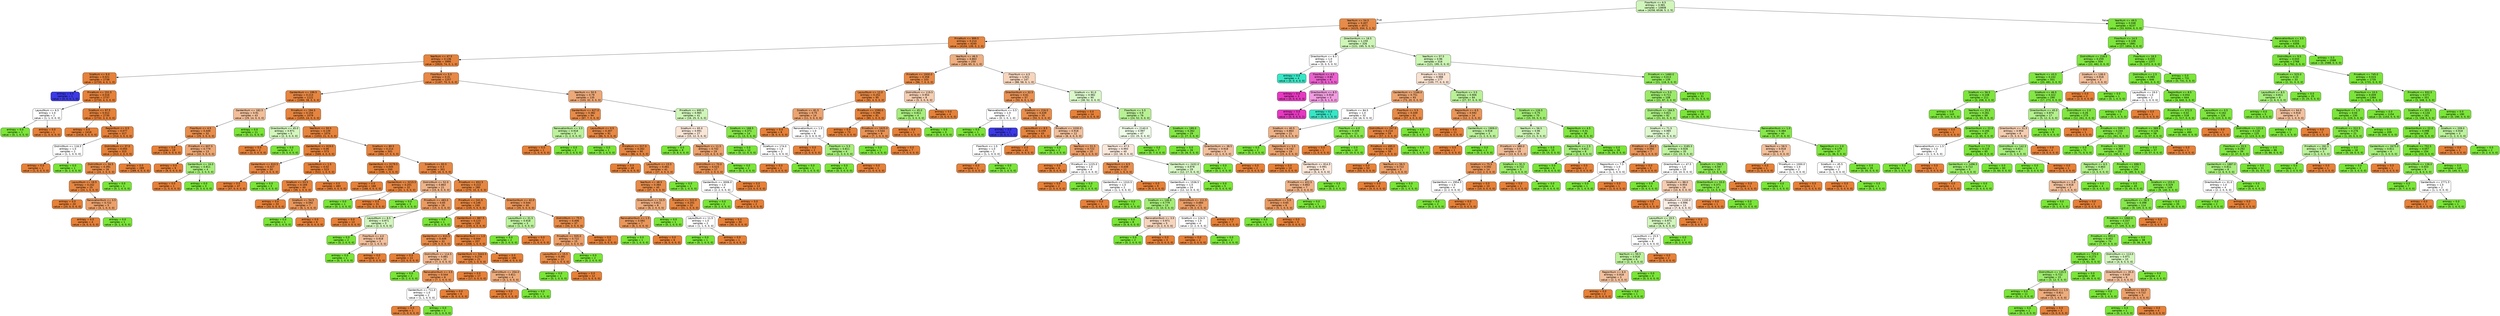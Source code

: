 digraph Tree {
node [shape=box, style="filled, rounded", color="black", fontname=helvetica] ;
edge [fontname=helvetica] ;
0 [label="FloorNum <= 6.5\nentropy = 0.981\nsamples = 10808\nvalue = [4258, 6538, 5, 2, 5]", fillcolor="#d1f6ba"] ;
1 [label="YearNum <= 54.5\nentropy = 0.407\nsamples = 4571\nvalue = [4225, 334, 5, 2, 5]", fillcolor="#e78b49"] ;
0 -> 1 [labeldistance=2.5, labelangle=45, headlabel="True"] ;
2 [label="PriceNum <= 999.5\nentropy = 0.214\nsamples = 4245\nvalue = [4104, 139, 0, 2, 0]", fillcolor="#e68540"] ;
1 -> 2 ;
3 [label="YearNum <= 47.5\nentropy = 0.136\nsamples = 3995\nvalue = [3920, 74, 0, 1, 0]", fillcolor="#e5833d"] ;
2 -> 3 ;
4 [label="SizeNum <= 9.0\nentropy = 0.021\nsamples = 2738\nvalue = [2733, 4, 0, 1, 0]", fillcolor="#e58139"] ;
3 -> 4 ;
5 [label="entropy = 0.0\nsamples = 1\nvalue = [0, 0, 0, 1, 0]", fillcolor="#3c39e5"] ;
4 -> 5 ;
6 [label="PriceNum <= 151.5\nentropy = 0.016\nsamples = 2737\nvalue = [2733, 4, 0, 0, 0]", fillcolor="#e58139"] ;
4 -> 6 ;
7 [label="LayoutNum <= 6.5\nentropy = 1.0\nsamples = 2\nvalue = [1, 1, 0, 0, 0]", fillcolor="#ffffff"] ;
6 -> 7 ;
8 [label="entropy = 0.0\nsamples = 1\nvalue = [0, 1, 0, 0, 0]", fillcolor="#7be539"] ;
7 -> 8 ;
9 [label="entropy = 0.0\nsamples = 1\nvalue = [1, 0, 0, 0, 0]", fillcolor="#e58139"] ;
7 -> 9 ;
10 [label="SizeNum <= 97.5\nentropy = 0.012\nsamples = 2735\nvalue = [2732, 3, 0, 0, 0]", fillcolor="#e58139"] ;
6 -> 10 ;
11 [label="entropy = 0.0\nsamples = 2418\nvalue = [2418, 0, 0, 0, 0]", fillcolor="#e58139"] ;
10 -> 11 ;
12 [label="RegionNum <= 0.5\nentropy = 0.077\nsamples = 317\nvalue = [314, 3, 0, 0, 0]", fillcolor="#e5823b"] ;
10 -> 12 ;
13 [label="DistrictNum <= 116.5\nentropy = 1.0\nsamples = 2\nvalue = [1, 1, 0, 0, 0]", fillcolor="#ffffff"] ;
12 -> 13 ;
14 [label="entropy = 0.0\nsamples = 1\nvalue = [1, 0, 0, 0, 0]", fillcolor="#e58139"] ;
13 -> 14 ;
15 [label="entropy = 0.0\nsamples = 1\nvalue = [0, 1, 0, 0, 0]", fillcolor="#7be539"] ;
13 -> 15 ;
16 [label="DistrictNum <= 37.0\nentropy = 0.055\nsamples = 315\nvalue = [313, 2, 0, 0, 0]", fillcolor="#e5823a"] ;
12 -> 16 ;
17 [label="DistrictNum <= 34.5\nentropy = 0.391\nsamples = 26\nvalue = [24, 2, 0, 0, 0]", fillcolor="#e78c49"] ;
16 -> 17 ;
18 [label="LayoutNum <= 19.5\nentropy = 0.242\nsamples = 25\nvalue = [24, 1, 0, 0, 0]", fillcolor="#e68641"] ;
17 -> 18 ;
19 [label="entropy = 0.0\nsamples = 20\nvalue = [20, 0, 0, 0, 0]", fillcolor="#e58139"] ;
18 -> 19 ;
20 [label="RenovationNum <= 3.5\nentropy = 0.722\nsamples = 5\nvalue = [4, 1, 0, 0, 0]", fillcolor="#eca06a"] ;
18 -> 20 ;
21 [label="entropy = 0.0\nsamples = 4\nvalue = [4, 0, 0, 0, 0]", fillcolor="#e58139"] ;
20 -> 21 ;
22 [label="entropy = 0.0\nsamples = 1\nvalue = [0, 1, 0, 0, 0]", fillcolor="#7be539"] ;
20 -> 22 ;
23 [label="entropy = 0.0\nsamples = 1\nvalue = [0, 1, 0, 0, 0]", fillcolor="#7be539"] ;
17 -> 23 ;
24 [label="entropy = 0.0\nsamples = 289\nvalue = [289, 0, 0, 0, 0]", fillcolor="#e58139"] ;
16 -> 24 ;
25 [label="FloorNum <= 5.5\nentropy = 0.31\nsamples = 1257\nvalue = [1187, 70, 0, 0, 0]", fillcolor="#e78845"] ;
3 -> 25 ;
26 [label="GardenNum <= 199.5\nentropy = 0.213\nsamples = 1122\nvalue = [1084, 38, 0, 0, 0]", fillcolor="#e68540"] ;
25 -> 26 ;
27 [label="GardenNum <= 182.5\nentropy = 0.91\nsamples = 43\nvalue = [29, 14, 0, 0, 0]", fillcolor="#f2be99"] ;
26 -> 27 ;
28 [label="FloorNum <= 4.5\nentropy = 0.449\nsamples = 32\nvalue = [29, 3, 0, 0, 0]", fillcolor="#e88e4d"] ;
27 -> 28 ;
29 [label="entropy = 0.0\nsamples = 19\nvalue = [19, 0, 0, 0, 0]", fillcolor="#e58139"] ;
28 -> 29 ;
30 [label="PriceNum <= 607.5\nentropy = 0.779\nsamples = 13\nvalue = [10, 3, 0, 0, 0]", fillcolor="#eda774"] ;
28 -> 30 ;
31 [label="entropy = 0.0\nsamples = 9\nvalue = [9, 0, 0, 0, 0]", fillcolor="#e58139"] ;
30 -> 31 ;
32 [label="GardenNum <= 16.0\nentropy = 0.811\nsamples = 4\nvalue = [1, 3, 0, 0, 0]", fillcolor="#a7ee7b"] ;
30 -> 32 ;
33 [label="entropy = 0.0\nsamples = 1\nvalue = [1, 0, 0, 0, 0]", fillcolor="#e58139"] ;
32 -> 33 ;
34 [label="entropy = 0.0\nsamples = 3\nvalue = [0, 3, 0, 0, 0]", fillcolor="#7be539"] ;
32 -> 34 ;
35 [label="entropy = 0.0\nsamples = 11\nvalue = [0, 11, 0, 0, 0]", fillcolor="#7be539"] ;
27 -> 35 ;
36 [label="PriceNum <= 194.5\nentropy = 0.154\nsamples = 1079\nvalue = [1055, 24, 0, 0, 0]", fillcolor="#e6843e"] ;
26 -> 36 ;
37 [label="DirectionNum <= 45.0\nentropy = 0.971\nsamples = 5\nvalue = [2, 3, 0, 0, 0]", fillcolor="#d3f6bd"] ;
36 -> 37 ;
38 [label="entropy = 0.0\nsamples = 2\nvalue = [2, 0, 0, 0, 0]", fillcolor="#e58139"] ;
37 -> 38 ;
39 [label="entropy = 0.0\nsamples = 3\nvalue = [0, 3, 0, 0, 0]", fillcolor="#7be539"] ;
37 -> 39 ;
40 [label="YearNum <= 50.5\nentropy = 0.139\nsamples = 1074\nvalue = [1053, 21, 0, 0, 0]", fillcolor="#e6843d"] ;
36 -> 40 ;
41 [label="GardenNum <= 619.0\nentropy = 0.06\nsamples = 573\nvalue = [569, 4, 0, 0, 0]", fillcolor="#e5823a"] ;
40 -> 41 ;
42 [label="GardenNum <= 610.5\nentropy = 0.327\nsamples = 50\nvalue = [47, 3, 0, 0, 0]", fillcolor="#e78946"] ;
41 -> 42 ;
43 [label="entropy = 0.0\nsamples = 47\nvalue = [47, 0, 0, 0, 0]", fillcolor="#e58139"] ;
42 -> 43 ;
44 [label="entropy = 0.0\nsamples = 3\nvalue = [0, 3, 0, 0, 0]", fillcolor="#7be539"] ;
42 -> 44 ;
45 [label="LayoutNum <= 1.5\nentropy = 0.02\nsamples = 523\nvalue = [522, 1, 0, 0, 0]", fillcolor="#e58139"] ;
41 -> 45 ;
46 [label="SizeNum <= 53.5\nentropy = 0.169\nsamples = 40\nvalue = [39, 1, 0, 0, 0]", fillcolor="#e6843e"] ;
45 -> 46 ;
47 [label="entropy = 0.0\nsamples = 33\nvalue = [33, 0, 0, 0, 0]", fillcolor="#e58139"] ;
46 -> 47 ;
48 [label="SizeNum <= 54.5\nentropy = 0.592\nsamples = 7\nvalue = [6, 1, 0, 0, 0]", fillcolor="#e9965a"] ;
46 -> 48 ;
49 [label="entropy = 0.0\nsamples = 1\nvalue = [0, 1, 0, 0, 0]", fillcolor="#7be539"] ;
48 -> 49 ;
50 [label="entropy = 0.0\nsamples = 6\nvalue = [6, 0, 0, 0, 0]", fillcolor="#e58139"] ;
48 -> 50 ;
51 [label="entropy = 0.0\nsamples = 483\nvalue = [483, 0, 0, 0, 0]", fillcolor="#e58139"] ;
45 -> 51 ;
52 [label="SizeNum <= 80.5\nentropy = 0.214\nsamples = 501\nvalue = [484, 17, 0, 0, 0]", fillcolor="#e68540"] ;
40 -> 52 ;
53 [label="GardenNum <= 3179.5\nentropy = 0.045\nsamples = 200\nvalue = [199, 1, 0, 0, 0]", fillcolor="#e5823a"] ;
52 -> 53 ;
54 [label="entropy = 0.0\nsamples = 168\nvalue = [168, 0, 0, 0, 0]", fillcolor="#e58139"] ;
53 -> 54 ;
55 [label="GardenNum <= 3215.5\nentropy = 0.201\nsamples = 32\nvalue = [31, 1, 0, 0, 0]", fillcolor="#e6853f"] ;
53 -> 55 ;
56 [label="entropy = 0.0\nsamples = 1\nvalue = [0, 1, 0, 0, 0]", fillcolor="#7be539"] ;
55 -> 56 ;
57 [label="entropy = 0.0\nsamples = 31\nvalue = [31, 0, 0, 0, 0]", fillcolor="#e58139"] ;
55 -> 57 ;
58 [label="SizeNum <= 83.5\nentropy = 0.3\nsamples = 301\nvalue = [285, 16, 0, 0, 0]", fillcolor="#e68844"] ;
52 -> 58 ;
59 [label="DistrictNum <= 52.0\nentropy = 0.863\nsamples = 21\nvalue = [15, 6, 0, 0, 0]", fillcolor="#efb388"] ;
58 -> 59 ;
60 [label="entropy = 0.0\nsamples = 3\nvalue = [0, 3, 0, 0, 0]", fillcolor="#7be539"] ;
59 -> 60 ;
61 [label="PriceNum <= 483.0\nentropy = 0.65\nsamples = 18\nvalue = [15, 3, 0, 0, 0]", fillcolor="#ea9a61"] ;
59 -> 61 ;
62 [label="entropy = 0.0\nsamples = 13\nvalue = [13, 0, 0, 0, 0]", fillcolor="#e58139"] ;
61 -> 62 ;
63 [label="LayoutNum <= 8.5\nentropy = 0.971\nsamples = 5\nvalue = [2, 3, 0, 0, 0]", fillcolor="#d3f6bd"] ;
61 -> 63 ;
64 [label="entropy = 0.0\nsamples = 2\nvalue = [0, 2, 0, 0, 0]", fillcolor="#7be539"] ;
63 -> 64 ;
65 [label="FloorNum <= 4.0\nentropy = 0.918\nsamples = 3\nvalue = [2, 1, 0, 0, 0]", fillcolor="#f2c09c"] ;
63 -> 65 ;
66 [label="entropy = 0.0\nsamples = 1\nvalue = [0, 1, 0, 0, 0]", fillcolor="#7be539"] ;
65 -> 66 ;
67 [label="entropy = 0.0\nsamples = 2\nvalue = [2, 0, 0, 0, 0]", fillcolor="#e58139"] ;
65 -> 67 ;
68 [label="PriceNum <= 652.5\nentropy = 0.222\nsamples = 280\nvalue = [270, 10, 0, 0, 0]", fillcolor="#e68640"] ;
58 -> 68 ;
69 [label="PriceNum <= 241.5\nentropy = 0.146\nsamples = 240\nvalue = [235, 5, 0, 0, 0]", fillcolor="#e6843d"] ;
68 -> 69 ;
70 [label="entropy = 0.0\nsamples = 1\nvalue = [0, 1, 0, 0, 0]", fillcolor="#7be539"] ;
69 -> 70 ;
71 [label="GardenNum <= 867.5\nentropy = 0.123\nsamples = 239\nvalue = [235, 4, 0, 0, 0]", fillcolor="#e5833c"] ;
69 -> 71 ;
72 [label="GardenNum <= 610.5\nentropy = 0.449\nsamples = 32\nvalue = [29, 3, 0, 0, 0]", fillcolor="#e88e4d"] ;
71 -> 72 ;
73 [label="entropy = 0.0\nsamples = 22\nvalue = [22, 0, 0, 0, 0]", fillcolor="#e58139"] ;
72 -> 73 ;
74 [label="DistrictNum <= 114.5\nentropy = 0.881\nsamples = 10\nvalue = [7, 3, 0, 0, 0]", fillcolor="#f0b78e"] ;
72 -> 74 ;
75 [label="entropy = 0.0\nsamples = 2\nvalue = [0, 2, 0, 0, 0]", fillcolor="#7be539"] ;
74 -> 75 ;
76 [label="RenovationNum <= 3.5\nentropy = 0.544\nsamples = 8\nvalue = [7, 1, 0, 0, 0]", fillcolor="#e99355"] ;
74 -> 76 ;
77 [label="GardenNum <= 711.0\nentropy = 1.0\nsamples = 2\nvalue = [1, 1, 0, 0, 0]", fillcolor="#ffffff"] ;
76 -> 77 ;
78 [label="entropy = 0.0\nsamples = 1\nvalue = [1, 0, 0, 0, 0]", fillcolor="#e58139"] ;
77 -> 78 ;
79 [label="entropy = 0.0\nsamples = 1\nvalue = [0, 1, 0, 0, 0]", fillcolor="#7be539"] ;
77 -> 79 ;
80 [label="entropy = 0.0\nsamples = 6\nvalue = [6, 0, 0, 0, 0]", fillcolor="#e58139"] ;
76 -> 80 ;
81 [label="RenovationNum <= 1.0\nentropy = 0.044\nsamples = 207\nvalue = [206, 1, 0, 0, 0]", fillcolor="#e5823a"] ;
71 -> 81 ;
82 [label="GardenNum <= 3443.5\nentropy = 0.276\nsamples = 21\nvalue = [20, 1, 0, 0, 0]", fillcolor="#e68743"] ;
81 -> 82 ;
83 [label="entropy = 0.0\nsamples = 17\nvalue = [17, 0, 0, 0, 0]", fillcolor="#e58139"] ;
82 -> 83 ;
84 [label="DistrictNum <= 204.0\nentropy = 0.811\nsamples = 4\nvalue = [3, 1, 0, 0, 0]", fillcolor="#eeab7b"] ;
82 -> 84 ;
85 [label="entropy = 0.0\nsamples = 3\nvalue = [3, 0, 0, 0, 0]", fillcolor="#e58139"] ;
84 -> 85 ;
86 [label="entropy = 0.0\nsamples = 1\nvalue = [0, 1, 0, 0, 0]", fillcolor="#7be539"] ;
84 -> 86 ;
87 [label="entropy = 0.0\nsamples = 186\nvalue = [186, 0, 0, 0, 0]", fillcolor="#e58139"] ;
81 -> 87 ;
88 [label="DirectionNum <= 42.0\nentropy = 0.544\nsamples = 40\nvalue = [35, 5, 0, 0, 0]", fillcolor="#e99355"] ;
68 -> 88 ;
89 [label="LayoutNum <= 31.5\nentropy = 0.918\nsamples = 3\nvalue = [1, 2, 0, 0, 0]", fillcolor="#bdf29c"] ;
88 -> 89 ;
90 [label="entropy = 0.0\nsamples = 2\nvalue = [0, 2, 0, 0, 0]", fillcolor="#7be539"] ;
89 -> 90 ;
91 [label="entropy = 0.0\nsamples = 1\nvalue = [1, 0, 0, 0, 0]", fillcolor="#e58139"] ;
89 -> 91 ;
92 [label="DistrictNum <= 75.5\nentropy = 0.406\nsamples = 37\nvalue = [34, 3, 0, 0, 0]", fillcolor="#e78c4a"] ;
88 -> 92 ;
93 [label="PriceNum <= 935.0\nentropy = 0.722\nsamples = 15\nvalue = [12, 3, 0, 0, 0]", fillcolor="#eca06a"] ;
92 -> 93 ;
94 [label="LayoutNum <= 15.5\nentropy = 0.391\nsamples = 13\nvalue = [12, 1, 0, 0, 0]", fillcolor="#e78c49"] ;
93 -> 94 ;
95 [label="entropy = 0.0\nsamples = 1\nvalue = [0, 1, 0, 0, 0]", fillcolor="#7be539"] ;
94 -> 95 ;
96 [label="entropy = 0.0\nsamples = 12\nvalue = [12, 0, 0, 0, 0]", fillcolor="#e58139"] ;
94 -> 96 ;
97 [label="entropy = 0.0\nsamples = 2\nvalue = [0, 2, 0, 0, 0]", fillcolor="#7be539"] ;
93 -> 97 ;
98 [label="entropy = 0.0\nsamples = 22\nvalue = [22, 0, 0, 0, 0]", fillcolor="#e58139"] ;
92 -> 98 ;
99 [label="YearNum <= 50.5\nentropy = 0.79\nsamples = 135\nvalue = [103, 32, 0, 0, 0]", fillcolor="#eda877"] ;
25 -> 99 ;
100 [label="GardenNum <= 627.0\nentropy = 0.382\nsamples = 94\nvalue = [87, 7, 0, 0, 0]", fillcolor="#e78b49"] ;
99 -> 100 ;
101 [label="RenovationNum <= 3.5\nentropy = 0.918\nsamples = 3\nvalue = [1, 2, 0, 0, 0]", fillcolor="#bdf29c"] ;
100 -> 101 ;
102 [label="entropy = 0.0\nsamples = 1\nvalue = [1, 0, 0, 0, 0]", fillcolor="#e58139"] ;
101 -> 102 ;
103 [label="entropy = 0.0\nsamples = 2\nvalue = [0, 2, 0, 0, 0]", fillcolor="#7be539"] ;
101 -> 103 ;
104 [label="LayoutNum <= 0.5\nentropy = 0.307\nsamples = 91\nvalue = [86, 5, 0, 0, 0]", fillcolor="#e78845"] ;
100 -> 104 ;
105 [label="entropy = 0.0\nsamples = 1\nvalue = [0, 1, 0, 0, 0]", fillcolor="#7be539"] ;
104 -> 105 ;
106 [label="PriceNum <= 517.5\nentropy = 0.262\nsamples = 90\nvalue = [86, 4, 0, 0, 0]", fillcolor="#e68742"] ;
104 -> 106 ;
107 [label="entropy = 0.0\nsamples = 49\nvalue = [49, 0, 0, 0, 0]", fillcolor="#e58139"] ;
106 -> 107 ;
108 [label="LayoutNum <= 23.5\nentropy = 0.461\nsamples = 41\nvalue = [37, 4, 0, 0, 0]", fillcolor="#e88f4e"] ;
106 -> 108 ;
109 [label="YearNum <= 48.5\nentropy = 0.384\nsamples = 40\nvalue = [37, 3, 0, 0, 0]", fillcolor="#e78b49"] ;
108 -> 109 ;
110 [label="DirectionNum <= 53.5\nentropy = 0.811\nsamples = 8\nvalue = [6, 2, 0, 0, 0]", fillcolor="#eeab7b"] ;
109 -> 110 ;
111 [label="RenovationNum <= 1.5\nentropy = 0.592\nsamples = 7\nvalue = [6, 1, 0, 0, 0]", fillcolor="#e9965a"] ;
110 -> 111 ;
112 [label="entropy = 0.0\nsamples = 1\nvalue = [0, 1, 0, 0, 0]", fillcolor="#7be539"] ;
111 -> 112 ;
113 [label="entropy = 0.0\nsamples = 6\nvalue = [6, 0, 0, 0, 0]", fillcolor="#e58139"] ;
111 -> 113 ;
114 [label="entropy = 0.0\nsamples = 1\nvalue = [0, 1, 0, 0, 0]", fillcolor="#7be539"] ;
110 -> 114 ;
115 [label="PriceNum <= 522.0\nentropy = 0.201\nsamples = 32\nvalue = [31, 1, 0, 0, 0]", fillcolor="#e6853f"] ;
109 -> 115 ;
116 [label="LayoutNum <= 11.5\nentropy = 1.0\nsamples = 2\nvalue = [1, 1, 0, 0, 0]", fillcolor="#ffffff"] ;
115 -> 116 ;
117 [label="entropy = 0.0\nsamples = 1\nvalue = [0, 1, 0, 0, 0]", fillcolor="#7be539"] ;
116 -> 117 ;
118 [label="entropy = 0.0\nsamples = 1\nvalue = [1, 0, 0, 0, 0]", fillcolor="#e58139"] ;
116 -> 118 ;
119 [label="entropy = 0.0\nsamples = 30\nvalue = [30, 0, 0, 0, 0]", fillcolor="#e58139"] ;
115 -> 119 ;
120 [label="entropy = 0.0\nsamples = 1\nvalue = [0, 1, 0, 0, 0]", fillcolor="#7be539"] ;
108 -> 120 ;
121 [label="PriceNum <= 695.0\nentropy = 0.965\nsamples = 41\nvalue = [16, 25, 0, 0, 0]", fillcolor="#cff6b8"] ;
99 -> 121 ;
122 [label="SizeNum <= 65.0\nentropy = 0.991\nsamples = 27\nvalue = [15, 12, 0, 0, 0]", fillcolor="#fae6d7"] ;
121 -> 122 ;
123 [label="entropy = 0.0\nsamples = 8\nvalue = [0, 8, 0, 0, 0]", fillcolor="#7be539"] ;
122 -> 123 ;
124 [label="RegionNum <= 11.5\nentropy = 0.742\nsamples = 19\nvalue = [15, 4, 0, 0, 0]", fillcolor="#eca36e"] ;
122 -> 124 ;
125 [label="DistrictNum <= 70.0\nentropy = 0.523\nsamples = 17\nvalue = [15, 2, 0, 0, 0]", fillcolor="#e89253"] ;
124 -> 125 ;
126 [label="GardenNum <= 3006.0\nentropy = 1.0\nsamples = 4\nvalue = [2, 2, 0, 0, 0]", fillcolor="#ffffff"] ;
125 -> 126 ;
127 [label="entropy = 0.0\nsamples = 2\nvalue = [0, 2, 0, 0, 0]", fillcolor="#7be539"] ;
126 -> 127 ;
128 [label="entropy = 0.0\nsamples = 2\nvalue = [2, 0, 0, 0, 0]", fillcolor="#e58139"] ;
126 -> 128 ;
129 [label="entropy = 0.0\nsamples = 13\nvalue = [13, 0, 0, 0, 0]", fillcolor="#e58139"] ;
125 -> 129 ;
130 [label="entropy = 0.0\nsamples = 2\nvalue = [0, 2, 0, 0, 0]", fillcolor="#7be539"] ;
124 -> 130 ;
131 [label="SizeNum <= 168.5\nentropy = 0.371\nsamples = 14\nvalue = [1, 13, 0, 0, 0]", fillcolor="#85e748"] ;
121 -> 131 ;
132 [label="entropy = 0.0\nsamples = 12\nvalue = [0, 12, 0, 0, 0]", fillcolor="#7be539"] ;
131 -> 132 ;
133 [label="SizeNum <= 174.0\nentropy = 1.0\nsamples = 2\nvalue = [1, 1, 0, 0, 0]", fillcolor="#ffffff"] ;
131 -> 133 ;
134 [label="entropy = 0.0\nsamples = 1\nvalue = [1, 0, 0, 0, 0]", fillcolor="#e58139"] ;
133 -> 134 ;
135 [label="entropy = 0.0\nsamples = 1\nvalue = [0, 1, 0, 0, 0]", fillcolor="#7be539"] ;
133 -> 135 ;
136 [label="YearNum <= 46.5\nentropy = 0.863\nsamples = 250\nvalue = [184, 65, 0, 1, 0]", fillcolor="#eeae80"] ;
2 -> 136 ;
137 [label="PriceNum <= 1930.0\nentropy = 0.358\nsamples = 103\nvalue = [96, 7, 0, 0, 0]", fillcolor="#e78a47"] ;
136 -> 137 ;
138 [label="LayoutNum <= 12.0\nentropy = 0.252\nsamples = 95\nvalue = [91, 4, 0, 0, 0]", fillcolor="#e68742"] ;
137 -> 138 ;
139 [label="SizeNum <= 81.5\nentropy = 0.75\nsamples = 14\nvalue = [11, 3, 0, 0, 0]", fillcolor="#eca36f"] ;
138 -> 139 ;
140 [label="entropy = 0.0\nsamples = 8\nvalue = [8, 0, 0, 0, 0]", fillcolor="#e58139"] ;
139 -> 140 ;
141 [label="RenovationNum <= 1.5\nentropy = 1.0\nsamples = 6\nvalue = [3, 3, 0, 0, 0]", fillcolor="#ffffff"] ;
139 -> 141 ;
142 [label="entropy = 0.0\nsamples = 2\nvalue = [2, 0, 0, 0, 0]", fillcolor="#e58139"] ;
141 -> 142 ;
143 [label="FloorNum <= 5.5\nentropy = 0.811\nsamples = 4\nvalue = [1, 3, 0, 0, 0]", fillcolor="#a7ee7b"] ;
141 -> 143 ;
144 [label="entropy = 0.0\nsamples = 3\nvalue = [0, 3, 0, 0, 0]", fillcolor="#7be539"] ;
143 -> 144 ;
145 [label="entropy = 0.0\nsamples = 1\nvalue = [1, 0, 0, 0, 0]", fillcolor="#e58139"] ;
143 -> 145 ;
146 [label="PriceNum <= 1590.0\nentropy = 0.096\nsamples = 81\nvalue = [80, 1, 0, 0, 0]", fillcolor="#e5833b"] ;
138 -> 146 ;
147 [label="entropy = 0.0\nsamples = 73\nvalue = [73, 0, 0, 0, 0]", fillcolor="#e58139"] ;
146 -> 147 ;
148 [label="PriceNum <= 1625.0\nentropy = 0.544\nsamples = 8\nvalue = [7, 1, 0, 0, 0]", fillcolor="#e99355"] ;
146 -> 148 ;
149 [label="entropy = 0.0\nsamples = 1\nvalue = [0, 1, 0, 0, 0]", fillcolor="#7be539"] ;
148 -> 149 ;
150 [label="entropy = 0.0\nsamples = 7\nvalue = [7, 0, 0, 0, 0]", fillcolor="#e58139"] ;
148 -> 150 ;
151 [label="DistrictNum <= 119.5\nentropy = 0.954\nsamples = 8\nvalue = [5, 3, 0, 0, 0]", fillcolor="#f5cdb0"] ;
137 -> 151 ;
152 [label="YearNum <= 45.0\nentropy = 0.811\nsamples = 4\nvalue = [1, 3, 0, 0, 0]", fillcolor="#a7ee7b"] ;
151 -> 152 ;
153 [label="entropy = 0.0\nsamples = 1\nvalue = [1, 0, 0, 0, 0]", fillcolor="#e58139"] ;
152 -> 153 ;
154 [label="entropy = 0.0\nsamples = 3\nvalue = [0, 3, 0, 0, 0]", fillcolor="#7be539"] ;
152 -> 154 ;
155 [label="entropy = 0.0\nsamples = 4\nvalue = [4, 0, 0, 0, 0]", fillcolor="#e58139"] ;
151 -> 155 ;
156 [label="FloorNum <= 4.5\nentropy = 1.021\nsamples = 147\nvalue = [88, 58, 0, 1, 0]", fillcolor="#f6d5bc"] ;
136 -> 156 ;
157 [label="DirectionNum <= 32.5\nentropy = 0.61\nsamples = 57\nvalue = [50, 6, 0, 1, 0]", fillcolor="#e99254"] ;
156 -> 157 ;
158 [label="RenovationNum <= 0.5\nentropy = 1.0\nsamples = 2\nvalue = [0, 1, 0, 1, 0]", fillcolor="#ffffff"] ;
157 -> 158 ;
159 [label="entropy = 0.0\nsamples = 1\nvalue = [0, 1, 0, 0, 0]", fillcolor="#7be539"] ;
158 -> 159 ;
160 [label="entropy = 0.0\nsamples = 1\nvalue = [0, 0, 0, 1, 0]", fillcolor="#3c39e5"] ;
158 -> 160 ;
161 [label="SizeNum <= 216.0\nentropy = 0.439\nsamples = 55\nvalue = [50, 5, 0, 0, 0]", fillcolor="#e88e4d"] ;
157 -> 161 ;
162 [label="LayoutNum <= 8.5\nentropy = 0.159\nsamples = 43\nvalue = [42, 1, 0, 0, 0]", fillcolor="#e6843e"] ;
161 -> 162 ;
163 [label="FloorNum <= 1.5\nentropy = 1.0\nsamples = 2\nvalue = [1, 1, 0, 0, 0]", fillcolor="#ffffff"] ;
162 -> 163 ;
164 [label="entropy = 0.0\nsamples = 1\nvalue = [1, 0, 0, 0, 0]", fillcolor="#e58139"] ;
163 -> 164 ;
165 [label="entropy = 0.0\nsamples = 1\nvalue = [0, 1, 0, 0, 0]", fillcolor="#7be539"] ;
163 -> 165 ;
166 [label="entropy = 0.0\nsamples = 41\nvalue = [41, 0, 0, 0, 0]", fillcolor="#e58139"] ;
162 -> 166 ;
167 [label="PriceNum <= 1030.0\nentropy = 0.918\nsamples = 12\nvalue = [8, 4, 0, 0, 0]", fillcolor="#f2c09c"] ;
161 -> 167 ;
168 [label="entropy = 0.0\nsamples = 2\nvalue = [0, 2, 0, 0, 0]", fillcolor="#7be539"] ;
167 -> 168 ;
169 [label="YearNum <= 51.5\nentropy = 0.722\nsamples = 10\nvalue = [8, 2, 0, 0, 0]", fillcolor="#eca06a"] ;
167 -> 169 ;
170 [label="entropy = 0.0\nsamples = 6\nvalue = [6, 0, 0, 0, 0]", fillcolor="#e58139"] ;
169 -> 170 ;
171 [label="PriceNum <= 1225.0\nentropy = 1.0\nsamples = 4\nvalue = [2, 2, 0, 0, 0]", fillcolor="#ffffff"] ;
169 -> 171 ;
172 [label="entropy = 0.0\nsamples = 2\nvalue = [2, 0, 0, 0, 0]", fillcolor="#e58139"] ;
171 -> 172 ;
173 [label="entropy = 0.0\nsamples = 2\nvalue = [0, 2, 0, 0, 0]", fillcolor="#7be539"] ;
171 -> 173 ;
174 [label="SizeNum <= 91.0\nentropy = 0.982\nsamples = 90\nvalue = [38, 52, 0, 0, 0]", fillcolor="#dbf8ca"] ;
156 -> 174 ;
175 [label="entropy = 0.0\nsamples = 14\nvalue = [14, 0, 0, 0, 0]", fillcolor="#e58139"] ;
174 -> 175 ;
176 [label="FloorNum <= 5.5\nentropy = 0.9\nsamples = 76\nvalue = [24, 52, 0, 0, 0]", fillcolor="#b8f194"] ;
174 -> 176 ;
177 [label="PriceNum <= 2140.0\nentropy = 0.997\nsamples = 47\nvalue = [22, 25, 0, 0, 0]", fillcolor="#effce7"] ;
176 -> 177 ;
178 [label="YearNum <= 47.5\nentropy = 0.993\nsamples = 40\nvalue = [22, 18, 0, 0, 0]", fillcolor="#fae8db"] ;
177 -> 178 ;
179 [label="RegionNum <= 6.5\nentropy = 0.439\nsamples = 11\nvalue = [10, 1, 0, 0, 0]", fillcolor="#e88e4d"] ;
178 -> 179 ;
180 [label="GardenNum <= 1310.5\nentropy = 1.0\nsamples = 2\nvalue = [1, 1, 0, 0, 0]", fillcolor="#ffffff"] ;
179 -> 180 ;
181 [label="entropy = 0.0\nsamples = 1\nvalue = [1, 0, 0, 0, 0]", fillcolor="#e58139"] ;
180 -> 181 ;
182 [label="entropy = 0.0\nsamples = 1\nvalue = [0, 1, 0, 0, 0]", fillcolor="#7be539"] ;
180 -> 182 ;
183 [label="entropy = 0.0\nsamples = 9\nvalue = [9, 0, 0, 0, 0]", fillcolor="#e58139"] ;
179 -> 183 ;
184 [label="GardenNum <= 2432.0\nentropy = 0.978\nsamples = 29\nvalue = [12, 17, 0, 0, 0]", fillcolor="#d8f7c5"] ;
178 -> 184 ;
185 [label="GardenNum <= 1536.5\nentropy = 1.0\nsamples = 24\nvalue = [12, 12, 0, 0, 0]", fillcolor="#ffffff"] ;
184 -> 185 ;
186 [label="SizeNum <= 146.0\nentropy = 0.779\nsamples = 13\nvalue = [3, 10, 0, 0, 0]", fillcolor="#a3ed74"] ;
185 -> 186 ;
187 [label="entropy = 0.0\nsamples = 8\nvalue = [0, 8, 0, 0, 0]", fillcolor="#7be539"] ;
186 -> 187 ;
188 [label="RenovationNum <= 3.5\nentropy = 0.971\nsamples = 5\nvalue = [3, 2, 0, 0, 0]", fillcolor="#f6d5bd"] ;
186 -> 188 ;
189 [label="entropy = 0.0\nsamples = 2\nvalue = [0, 2, 0, 0, 0]", fillcolor="#7be539"] ;
188 -> 189 ;
190 [label="entropy = 0.0\nsamples = 3\nvalue = [3, 0, 0, 0, 0]", fillcolor="#e58139"] ;
188 -> 190 ;
191 [label="DistrictNum <= 111.5\nentropy = 0.684\nsamples = 11\nvalue = [9, 2, 0, 0, 0]", fillcolor="#eb9d65"] ;
185 -> 191 ;
192 [label="SizeNum <= 124.5\nentropy = 1.0\nsamples = 4\nvalue = [2, 2, 0, 0, 0]", fillcolor="#ffffff"] ;
191 -> 192 ;
193 [label="entropy = 0.0\nsamples = 2\nvalue = [2, 0, 0, 0, 0]", fillcolor="#e58139"] ;
192 -> 193 ;
194 [label="entropy = 0.0\nsamples = 2\nvalue = [0, 2, 0, 0, 0]", fillcolor="#7be539"] ;
192 -> 194 ;
195 [label="entropy = 0.0\nsamples = 7\nvalue = [7, 0, 0, 0, 0]", fillcolor="#e58139"] ;
191 -> 195 ;
196 [label="entropy = 0.0\nsamples = 5\nvalue = [0, 5, 0, 0, 0]", fillcolor="#7be539"] ;
184 -> 196 ;
197 [label="entropy = 0.0\nsamples = 7\nvalue = [0, 7, 0, 0, 0]", fillcolor="#7be539"] ;
177 -> 197 ;
198 [label="SizeNum <= 189.0\nentropy = 0.362\nsamples = 29\nvalue = [2, 27, 0, 0, 0]", fillcolor="#85e748"] ;
176 -> 198 ;
199 [label="entropy = 0.0\nsamples = 26\nvalue = [0, 26, 0, 0, 0]", fillcolor="#7be539"] ;
198 -> 199 ;
200 [label="DirectionNum <= 38.5\nentropy = 0.918\nsamples = 3\nvalue = [2, 1, 0, 0, 0]", fillcolor="#f2c09c"] ;
198 -> 200 ;
201 [label="entropy = 0.0\nsamples = 1\nvalue = [0, 1, 0, 0, 0]", fillcolor="#7be539"] ;
200 -> 201 ;
202 [label="entropy = 0.0\nsamples = 2\nvalue = [2, 0, 0, 0, 0]", fillcolor="#e58139"] ;
200 -> 202 ;
203 [label="DirectionNum <= 18.5\nentropy = 1.159\nsamples = 326\nvalue = [121, 195, 5, 0, 5]", fillcolor="#cff6b8"] ;
1 -> 203 ;
204 [label="DirectionNum <= 6.5\nentropy = 1.0\nsamples = 10\nvalue = [0, 0, 5, 0, 5]", fillcolor="#ffffff"] ;
203 -> 204 ;
205 [label="entropy = 0.0\nsamples = 4\nvalue = [0, 0, 4, 0, 0]", fillcolor="#39e5c5"] ;
204 -> 205 ;
206 [label="FloorNum <= 4.5\nentropy = 0.65\nsamples = 6\nvalue = [0, 0, 1, 0, 5]", fillcolor="#ea61cd"] ;
204 -> 206 ;
207 [label="entropy = 0.0\nsamples = 3\nvalue = [0, 0, 0, 0, 3]", fillcolor="#e539c0"] ;
206 -> 207 ;
208 [label="DirectionNum <= 8.5\nentropy = 0.918\nsamples = 3\nvalue = [0, 0, 1, 0, 2]", fillcolor="#f29ce0"] ;
206 -> 208 ;
209 [label="entropy = 0.0\nsamples = 2\nvalue = [0, 0, 0, 0, 2]", fillcolor="#e539c0"] ;
208 -> 209 ;
210 [label="entropy = 0.0\nsamples = 1\nvalue = [0, 0, 1, 0, 0]", fillcolor="#39e5c5"] ;
208 -> 210 ;
211 [label="YearNum <= 57.5\nentropy = 0.96\nsamples = 316\nvalue = [121, 195, 0, 0, 0]", fillcolor="#cdf5b4"] ;
203 -> 211 ;
212 [label="PriceNum <= 515.5\nentropy = 0.988\nsamples = 177\nvalue = [100, 77, 0, 0, 0]", fillcolor="#f9e2d1"] ;
211 -> 212 ;
213 [label="GardenNum <= 1166.0\nentropy = 0.751\nsamples = 93\nvalue = [73, 20, 0, 0, 0]", fillcolor="#eca46f"] ;
212 -> 213 ;
214 [label="SizeNum <= 84.5\nentropy = 1.0\nsamples = 32\nvalue = [16, 16, 0, 0, 0]", fillcolor="#ffffff"] ;
213 -> 214 ;
215 [label="SizeNum <= 40.5\nentropy = 0.863\nsamples = 21\nvalue = [15, 6, 0, 0, 0]", fillcolor="#efb388"] ;
214 -> 215 ;
216 [label="entropy = 0.0\nsamples = 2\nvalue = [0, 2, 0, 0, 0]", fillcolor="#7be539"] ;
215 -> 216 ;
217 [label="RegionNum <= 3.5\nentropy = 0.742\nsamples = 19\nvalue = [15, 4, 0, 0, 0]", fillcolor="#eca36e"] ;
215 -> 217 ;
218 [label="entropy = 0.0\nsamples = 10\nvalue = [10, 0, 0, 0, 0]", fillcolor="#e58139"] ;
217 -> 218 ;
219 [label="GardenNum <= 814.5\nentropy = 0.991\nsamples = 9\nvalue = [5, 4, 0, 0, 0]", fillcolor="#fae6d7"] ;
217 -> 219 ;
220 [label="PriceNum <= 422.5\nentropy = 0.863\nsamples = 7\nvalue = [5, 2, 0, 0, 0]", fillcolor="#efb388"] ;
219 -> 220 ;
221 [label="LayoutNum <= 5.0\nentropy = 0.65\nsamples = 6\nvalue = [5, 1, 0, 0, 0]", fillcolor="#ea9a61"] ;
220 -> 221 ;
222 [label="entropy = 0.0\nsamples = 1\nvalue = [0, 1, 0, 0, 0]", fillcolor="#7be539"] ;
221 -> 222 ;
223 [label="entropy = 0.0\nsamples = 5\nvalue = [5, 0, 0, 0, 0]", fillcolor="#e58139"] ;
221 -> 223 ;
224 [label="entropy = 0.0\nsamples = 1\nvalue = [0, 1, 0, 0, 0]", fillcolor="#7be539"] ;
220 -> 224 ;
225 [label="entropy = 0.0\nsamples = 2\nvalue = [0, 2, 0, 0, 0]", fillcolor="#7be539"] ;
219 -> 225 ;
226 [label="FloorNum <= 4.0\nentropy = 0.439\nsamples = 11\nvalue = [1, 10, 0, 0, 0]", fillcolor="#88e84d"] ;
214 -> 226 ;
227 [label="entropy = 0.0\nsamples = 1\nvalue = [1, 0, 0, 0, 0]", fillcolor="#e58139"] ;
226 -> 227 ;
228 [label="entropy = 0.0\nsamples = 10\nvalue = [0, 10, 0, 0, 0]", fillcolor="#7be539"] ;
226 -> 228 ;
229 [label="FloorNum <= 5.5\nentropy = 0.349\nsamples = 61\nvalue = [57, 4, 0, 0, 0]", fillcolor="#e78a47"] ;
213 -> 229 ;
230 [label="DistrictNum <= 207.0\nentropy = 0.214\nsamples = 59\nvalue = [57, 2, 0, 0, 0]", fillcolor="#e68540"] ;
229 -> 230 ;
231 [label="PriceNum <= 495.0\nentropy = 0.126\nsamples = 58\nvalue = [57, 1, 0, 0, 0]", fillcolor="#e5833c"] ;
230 -> 231 ;
232 [label="entropy = 0.0\nsamples = 53\nvalue = [53, 0, 0, 0, 0]", fillcolor="#e58139"] ;
231 -> 232 ;
233 [label="YearNum <= 56.5\nentropy = 0.722\nsamples = 5\nvalue = [4, 1, 0, 0, 0]", fillcolor="#eca06a"] ;
231 -> 233 ;
234 [label="entropy = 0.0\nsamples = 4\nvalue = [4, 0, 0, 0, 0]", fillcolor="#e58139"] ;
233 -> 234 ;
235 [label="entropy = 0.0\nsamples = 1\nvalue = [0, 1, 0, 0, 0]", fillcolor="#7be539"] ;
233 -> 235 ;
236 [label="entropy = 0.0\nsamples = 1\nvalue = [0, 1, 0, 0, 0]", fillcolor="#7be539"] ;
230 -> 236 ;
237 [label="entropy = 0.0\nsamples = 2\nvalue = [0, 2, 0, 0, 0]", fillcolor="#7be539"] ;
229 -> 237 ;
238 [label="FloorNum <= 3.5\nentropy = 0.906\nsamples = 84\nvalue = [27, 57, 0, 0, 0]", fillcolor="#baf197"] ;
212 -> 238 ;
239 [label="RegionNum <= 6.5\nentropy = 0.592\nsamples = 14\nvalue = [12, 2, 0, 0, 0]", fillcolor="#e9965a"] ;
238 -> 239 ;
240 [label="entropy = 0.0\nsamples = 11\nvalue = [11, 0, 0, 0, 0]", fillcolor="#e58139"] ;
239 -> 240 ;
241 [label="GardenNum <= 1909.0\nentropy = 0.918\nsamples = 3\nvalue = [1, 2, 0, 0, 0]", fillcolor="#bdf29c"] ;
239 -> 241 ;
242 [label="entropy = 0.0\nsamples = 1\nvalue = [1, 0, 0, 0, 0]", fillcolor="#e58139"] ;
241 -> 242 ;
243 [label="entropy = 0.0\nsamples = 2\nvalue = [0, 2, 0, 0, 0]", fillcolor="#7be539"] ;
241 -> 243 ;
244 [label="SizeNum <= 126.5\nentropy = 0.75\nsamples = 70\nvalue = [15, 55, 0, 0, 0]", fillcolor="#9fec6f"] ;
238 -> 244 ;
245 [label="YearNum <= 56.5\nentropy = 0.96\nsamples = 34\nvalue = [13, 21, 0, 0, 0]", fillcolor="#cdf5b4"] ;
244 -> 245 ;
246 [label="PriceNum <= 880.0\nentropy = 0.9\nsamples = 19\nvalue = [13, 6, 0, 0, 0]", fillcolor="#f1bb94"] ;
245 -> 246 ;
247 [label="SizeNum <= 75.5\nentropy = 0.592\nsamples = 14\nvalue = [12, 2, 0, 0, 0]", fillcolor="#e9965a"] ;
246 -> 247 ;
248 [label="GardenNum <= 2954.5\nentropy = 1.0\nsamples = 4\nvalue = [2, 2, 0, 0, 0]", fillcolor="#ffffff"] ;
247 -> 248 ;
249 [label="entropy = 0.0\nsamples = 2\nvalue = [0, 2, 0, 0, 0]", fillcolor="#7be539"] ;
248 -> 249 ;
250 [label="entropy = 0.0\nsamples = 2\nvalue = [2, 0, 0, 0, 0]", fillcolor="#e58139"] ;
248 -> 250 ;
251 [label="entropy = 0.0\nsamples = 10\nvalue = [10, 0, 0, 0, 0]", fillcolor="#e58139"] ;
247 -> 251 ;
252 [label="SizeNum <= 91.5\nentropy = 0.722\nsamples = 5\nvalue = [1, 4, 0, 0, 0]", fillcolor="#9cec6a"] ;
246 -> 252 ;
253 [label="entropy = 0.0\nsamples = 1\nvalue = [1, 0, 0, 0, 0]", fillcolor="#e58139"] ;
252 -> 253 ;
254 [label="entropy = 0.0\nsamples = 4\nvalue = [0, 4, 0, 0, 0]", fillcolor="#7be539"] ;
252 -> 254 ;
255 [label="entropy = 0.0\nsamples = 15\nvalue = [0, 15, 0, 0, 0]", fillcolor="#7be539"] ;
245 -> 255 ;
256 [label="RegionNum <= 4.5\nentropy = 0.31\nsamples = 36\nvalue = [2, 34, 0, 0, 0]", fillcolor="#83e745"] ;
244 -> 256 ;
257 [label="RegionNum <= 2.5\nentropy = 0.811\nsamples = 8\nvalue = [2, 6, 0, 0, 0]", fillcolor="#a7ee7b"] ;
256 -> 257 ;
258 [label="entropy = 0.0\nsamples = 6\nvalue = [0, 6, 0, 0, 0]", fillcolor="#7be539"] ;
257 -> 258 ;
259 [label="entropy = 0.0\nsamples = 2\nvalue = [2, 0, 0, 0, 0]", fillcolor="#e58139"] ;
257 -> 259 ;
260 [label="entropy = 0.0\nsamples = 28\nvalue = [0, 28, 0, 0, 0]", fillcolor="#7be539"] ;
256 -> 260 ;
261 [label="PriceNum <= 1460.0\nentropy = 0.613\nsamples = 139\nvalue = [21, 118, 0, 0, 0]", fillcolor="#92ea5c"] ;
211 -> 261 ;
262 [label="FloorNum <= 5.5\nentropy = 0.711\nsamples = 108\nvalue = [21, 87, 0, 0, 0]", fillcolor="#9beb69"] ;
261 -> 262 ;
263 [label="DistrictNum <= 184.5\nentropy = 0.821\nsamples = 82\nvalue = [21, 61, 0, 0, 0]", fillcolor="#a8ee7d"] ;
262 -> 263 ;
264 [label="SizeNum <= 71.5\nentropy = 0.985\nsamples = 42\nvalue = [18, 24, 0, 0, 0]", fillcolor="#def8ce"] ;
263 -> 264 ;
265 [label="PriceNum <= 264.5\nentropy = 0.592\nsamples = 7\nvalue = [6, 1, 0, 0, 0]", fillcolor="#e9965a"] ;
264 -> 265 ;
266 [label="RegionNum <= 7.5\nentropy = 1.0\nsamples = 2\nvalue = [1, 1, 0, 0, 0]", fillcolor="#ffffff"] ;
265 -> 266 ;
267 [label="entropy = 0.0\nsamples = 1\nvalue = [0, 1, 0, 0, 0]", fillcolor="#7be539"] ;
266 -> 267 ;
268 [label="entropy = 0.0\nsamples = 1\nvalue = [1, 0, 0, 0, 0]", fillcolor="#e58139"] ;
266 -> 268 ;
269 [label="entropy = 0.0\nsamples = 5\nvalue = [5, 0, 0, 0, 0]", fillcolor="#e58139"] ;
265 -> 269 ;
270 [label="GardenNum <= 3185.5\nentropy = 0.928\nsamples = 35\nvalue = [12, 23, 0, 0, 0]", fillcolor="#c0f3a0"] ;
264 -> 270 ;
271 [label="DirectionNum <= 47.5\nentropy = 1.0\nsamples = 20\nvalue = [10, 10, 0, 0, 0]", fillcolor="#ffffff"] ;
270 -> 271 ;
272 [label="entropy = 0.0\nsamples = 4\nvalue = [0, 4, 0, 0, 0]", fillcolor="#7be539"] ;
271 -> 272 ;
273 [label="SizeNum <= 88.0\nentropy = 0.954\nsamples = 16\nvalue = [10, 6, 0, 0, 0]", fillcolor="#f5cdb0"] ;
271 -> 273 ;
274 [label="entropy = 0.0\nsamples = 3\nvalue = [3, 0, 0, 0, 0]", fillcolor="#e58139"] ;
273 -> 274 ;
275 [label="PriceNum <= 1100.0\nentropy = 0.996\nsamples = 13\nvalue = [7, 6, 0, 0, 0]", fillcolor="#fbede3"] ;
273 -> 275 ;
276 [label="LayoutNum <= 19.5\nentropy = 0.971\nsamples = 10\nvalue = [4, 6, 0, 0, 0]", fillcolor="#d3f6bd"] ;
275 -> 276 ;
277 [label="LayoutNum <= 15.5\nentropy = 1.0\nsamples = 8\nvalue = [4, 4, 0, 0, 0]", fillcolor="#ffffff"] ;
276 -> 277 ;
278 [label="YearNum <= 59.5\nentropy = 0.918\nsamples = 6\nvalue = [2, 4, 0, 0, 0]", fillcolor="#bdf29c"] ;
277 -> 278 ;
279 [label="RegionNum <= 6.0\nentropy = 0.918\nsamples = 3\nvalue = [2, 1, 0, 0, 0]", fillcolor="#f2c09c"] ;
278 -> 279 ;
280 [label="entropy = 0.0\nsamples = 2\nvalue = [2, 0, 0, 0, 0]", fillcolor="#e58139"] ;
279 -> 280 ;
281 [label="entropy = 0.0\nsamples = 1\nvalue = [0, 1, 0, 0, 0]", fillcolor="#7be539"] ;
279 -> 281 ;
282 [label="entropy = 0.0\nsamples = 3\nvalue = [0, 3, 0, 0, 0]", fillcolor="#7be539"] ;
278 -> 282 ;
283 [label="entropy = 0.0\nsamples = 2\nvalue = [2, 0, 0, 0, 0]", fillcolor="#e58139"] ;
277 -> 283 ;
284 [label="entropy = 0.0\nsamples = 2\nvalue = [0, 2, 0, 0, 0]", fillcolor="#7be539"] ;
276 -> 284 ;
285 [label="entropy = 0.0\nsamples = 3\nvalue = [3, 0, 0, 0, 0]", fillcolor="#e58139"] ;
275 -> 285 ;
286 [label="SizeNum <= 194.5\nentropy = 0.567\nsamples = 15\nvalue = [2, 13, 0, 0, 0]", fillcolor="#8fe957"] ;
270 -> 286 ;
287 [label="DirectionNum <= 33.0\nentropy = 0.371\nsamples = 14\nvalue = [1, 13, 0, 0, 0]", fillcolor="#85e748"] ;
286 -> 287 ;
288 [label="entropy = 0.0\nsamples = 1\nvalue = [1, 0, 0, 0, 0]", fillcolor="#e58139"] ;
287 -> 288 ;
289 [label="entropy = 0.0\nsamples = 13\nvalue = [0, 13, 0, 0, 0]", fillcolor="#7be539"] ;
287 -> 289 ;
290 [label="entropy = 0.0\nsamples = 1\nvalue = [1, 0, 0, 0, 0]", fillcolor="#e58139"] ;
286 -> 290 ;
291 [label="RenovationNum <= 1.0\nentropy = 0.384\nsamples = 40\nvalue = [3, 37, 0, 0, 0]", fillcolor="#86e749"] ;
263 -> 291 ;
292 [label="YearNum <= 58.5\nentropy = 0.918\nsamples = 3\nvalue = [2, 1, 0, 0, 0]", fillcolor="#f2c09c"] ;
291 -> 292 ;
293 [label="entropy = 0.0\nsamples = 1\nvalue = [1, 0, 0, 0, 0]", fillcolor="#e58139"] ;
292 -> 293 ;
294 [label="PriceNum <= 1000.0\nentropy = 1.0\nsamples = 2\nvalue = [1, 1, 0, 0, 0]", fillcolor="#ffffff"] ;
292 -> 294 ;
295 [label="entropy = 0.0\nsamples = 1\nvalue = [0, 1, 0, 0, 0]", fillcolor="#7be539"] ;
294 -> 295 ;
296 [label="entropy = 0.0\nsamples = 1\nvalue = [1, 0, 0, 0, 0]", fillcolor="#e58139"] ;
294 -> 296 ;
297 [label="RegionNum <= 2.0\nentropy = 0.179\nsamples = 37\nvalue = [1, 36, 0, 0, 0]", fillcolor="#7fe63e"] ;
291 -> 297 ;
298 [label="SizeNum <= 45.5\nentropy = 1.0\nsamples = 2\nvalue = [1, 1, 0, 0, 0]", fillcolor="#ffffff"] ;
297 -> 298 ;
299 [label="entropy = 0.0\nsamples = 1\nvalue = [1, 0, 0, 0, 0]", fillcolor="#e58139"] ;
298 -> 299 ;
300 [label="entropy = 0.0\nsamples = 1\nvalue = [0, 1, 0, 0, 0]", fillcolor="#7be539"] ;
298 -> 300 ;
301 [label="entropy = 0.0\nsamples = 35\nvalue = [0, 35, 0, 0, 0]", fillcolor="#7be539"] ;
297 -> 301 ;
302 [label="entropy = 0.0\nsamples = 26\nvalue = [0, 26, 0, 0, 0]", fillcolor="#7be539"] ;
262 -> 302 ;
303 [label="entropy = 0.0\nsamples = 31\nvalue = [0, 31, 0, 0, 0]", fillcolor="#7be539"] ;
261 -> 303 ;
304 [label="YearNum <= 49.5\nentropy = 0.048\nsamples = 6237\nvalue = [33, 6204, 0, 0, 0]", fillcolor="#7ce53a"] ;
0 -> 304 [labeldistance=2.5, labelangle=-45, headlabel="False"] ;
305 [label="FloorNum <= 14.5\nentropy = 0.108\nsamples = 1881\nvalue = [27, 1854, 0, 0, 0]", fillcolor="#7de53c"] ;
304 -> 305 ;
306 [label="DistrictNum <= 218.5\nentropy = 0.259\nsamples = 504\nvalue = [22, 482, 0, 0, 0]", fillcolor="#81e642"] ;
305 -> 306 ;
307 [label="YearNum <= 43.5\nentropy = 0.242\nsamples = 501\nvalue = [20, 481, 0, 0, 0]", fillcolor="#80e641"] ;
306 -> 307 ;
308 [label="SizeNum <= 56.5\nentropy = 0.108\nsamples = 211\nvalue = [3, 208, 0, 0, 0]", fillcolor="#7de53c"] ;
307 -> 308 ;
309 [label="entropy = 0.0\nsamples = 143\nvalue = [0, 143, 0, 0, 0]", fillcolor="#7be539"] ;
308 -> 309 ;
310 [label="YearNum <= 25.5\nentropy = 0.261\nsamples = 68\nvalue = [3, 65, 0, 0, 0]", fillcolor="#81e642"] ;
308 -> 310 ;
311 [label="entropy = 0.0\nsamples = 1\nvalue = [1, 0, 0, 0, 0]", fillcolor="#e58139"] ;
310 -> 311 ;
312 [label="DirectionNum <= 22.0\nentropy = 0.194\nsamples = 67\nvalue = [2, 65, 0, 0, 0]", fillcolor="#7fe63f"] ;
310 -> 312 ;
313 [label="RenovationNum <= 1.5\nentropy = 1.0\nsamples = 2\nvalue = [1, 1, 0, 0, 0]", fillcolor="#ffffff"] ;
312 -> 313 ;
314 [label="entropy = 0.0\nsamples = 1\nvalue = [0, 1, 0, 0, 0]", fillcolor="#7be539"] ;
313 -> 314 ;
315 [label="entropy = 0.0\nsamples = 1\nvalue = [1, 0, 0, 0, 0]", fillcolor="#e58139"] ;
313 -> 315 ;
316 [label="FloorNum <= 7.5\nentropy = 0.115\nsamples = 65\nvalue = [1, 64, 0, 0, 0]", fillcolor="#7de53c"] ;
312 -> 316 ;
317 [label="GardenNum <= 1496.5\nentropy = 0.722\nsamples = 5\nvalue = [1, 4, 0, 0, 0]", fillcolor="#9cec6a"] ;
316 -> 317 ;
318 [label="entropy = 0.0\nsamples = 1\nvalue = [1, 0, 0, 0, 0]", fillcolor="#e58139"] ;
317 -> 318 ;
319 [label="entropy = 0.0\nsamples = 4\nvalue = [0, 4, 0, 0, 0]", fillcolor="#7be539"] ;
317 -> 319 ;
320 [label="entropy = 0.0\nsamples = 60\nvalue = [0, 60, 0, 0, 0]", fillcolor="#7be539"] ;
316 -> 320 ;
321 [label="SizeNum <= 46.5\nentropy = 0.322\nsamples = 290\nvalue = [17, 273, 0, 0, 0]", fillcolor="#83e745"] ;
307 -> 321 ;
322 [label="DirectionNum <= 45.0\nentropy = 0.874\nsamples = 17\nvalue = [5, 12, 0, 0, 0]", fillcolor="#b2f08b"] ;
321 -> 322 ;
323 [label="DirectionNum <= 31.5\nentropy = 0.954\nsamples = 8\nvalue = [5, 3, 0, 0, 0]", fillcolor="#f5cdb0"] ;
322 -> 323 ;
324 [label="DistrictNum <= 142.5\nentropy = 0.811\nsamples = 4\nvalue = [1, 3, 0, 0, 0]", fillcolor="#a7ee7b"] ;
323 -> 324 ;
325 [label="entropy = 0.0\nsamples = 3\nvalue = [0, 3, 0, 0, 0]", fillcolor="#7be539"] ;
324 -> 325 ;
326 [label="entropy = 0.0\nsamples = 1\nvalue = [1, 0, 0, 0, 0]", fillcolor="#e58139"] ;
324 -> 326 ;
327 [label="entropy = 0.0\nsamples = 4\nvalue = [4, 0, 0, 0, 0]", fillcolor="#e58139"] ;
323 -> 327 ;
328 [label="entropy = 0.0\nsamples = 9\nvalue = [0, 9, 0, 0, 0]", fillcolor="#7be539"] ;
322 -> 328 ;
329 [label="DistrictNum <= 2.0\nentropy = 0.26\nsamples = 273\nvalue = [12, 261, 0, 0, 0]", fillcolor="#81e642"] ;
321 -> 329 ;
330 [label="entropy = 0.0\nsamples = 1\nvalue = [1, 0, 0, 0, 0]", fillcolor="#e58139"] ;
329 -> 330 ;
331 [label="PriceNum <= 555.0\nentropy = 0.244\nsamples = 272\nvalue = [11, 261, 0, 0, 0]", fillcolor="#81e641"] ;
329 -> 331 ;
332 [label="entropy = 0.0\nsamples = 71\nvalue = [0, 71, 0, 0, 0]", fillcolor="#7be539"] ;
331 -> 332 ;
333 [label="PriceNum <= 562.5\nentropy = 0.306\nsamples = 201\nvalue = [11, 190, 0, 0, 0]", fillcolor="#83e744"] ;
331 -> 333 ;
334 [label="RegionNum <= 6.5\nentropy = 0.863\nsamples = 7\nvalue = [2, 5, 0, 0, 0]", fillcolor="#b0ef88"] ;
333 -> 334 ;
335 [label="RegionNum <= 3.0\nentropy = 0.918\nsamples = 3\nvalue = [2, 1, 0, 0, 0]", fillcolor="#f2c09c"] ;
334 -> 335 ;
336 [label="entropy = 0.0\nsamples = 1\nvalue = [0, 1, 0, 0, 0]", fillcolor="#7be539"] ;
335 -> 336 ;
337 [label="entropy = 0.0\nsamples = 2\nvalue = [2, 0, 0, 0, 0]", fillcolor="#e58139"] ;
335 -> 337 ;
338 [label="entropy = 0.0\nsamples = 4\nvalue = [0, 4, 0, 0, 0]", fillcolor="#7be539"] ;
334 -> 338 ;
339 [label="PriceNum <= 698.5\nentropy = 0.271\nsamples = 194\nvalue = [9, 185, 0, 0, 0]", fillcolor="#81e643"] ;
333 -> 339 ;
340 [label="entropy = 0.0\nsamples = 45\nvalue = [0, 45, 0, 0, 0]", fillcolor="#7be539"] ;
339 -> 340 ;
341 [label="SizeNum <= 153.0\nentropy = 0.329\nsamples = 149\nvalue = [9, 140, 0, 0, 0]", fillcolor="#83e746"] ;
339 -> 341 ;
342 [label="LayoutNum <= 26.5\nentropy = 0.398\nsamples = 114\nvalue = [9, 105, 0, 0, 0]", fillcolor="#86e74a"] ;
341 -> 342 ;
343 [label="PriceNum <= 1060.0\nentropy = 0.337\nsamples = 112\nvalue = [7, 105, 0, 0, 0]", fillcolor="#84e746"] ;
342 -> 343 ;
344 [label="PriceNum <= 955.0\nentropy = 0.452\nsamples = 74\nvalue = [7, 67, 0, 0, 0]", fillcolor="#89e84e"] ;
343 -> 344 ;
345 [label="PriceNum <= 725.0\nentropy = 0.273\nsamples = 64\nvalue = [3, 61, 0, 0, 0]", fillcolor="#81e643"] ;
344 -> 345 ;
346 [label="DistrictNum <= 135.5\nentropy = 0.722\nsamples = 15\nvalue = [3, 12, 0, 0, 0]", fillcolor="#9cec6a"] ;
345 -> 346 ;
347 [label="entropy = 0.0\nsamples = 11\nvalue = [0, 11, 0, 0, 0]", fillcolor="#7be539"] ;
346 -> 347 ;
348 [label="RenovationNum <= 1.5\nentropy = 0.811\nsamples = 4\nvalue = [3, 1, 0, 0, 0]", fillcolor="#eeab7b"] ;
346 -> 348 ;
349 [label="entropy = 0.0\nsamples = 1\nvalue = [0, 1, 0, 0, 0]", fillcolor="#7be539"] ;
348 -> 349 ;
350 [label="entropy = 0.0\nsamples = 3\nvalue = [3, 0, 0, 0, 0]", fillcolor="#e58139"] ;
348 -> 350 ;
351 [label="entropy = 0.0\nsamples = 49\nvalue = [0, 49, 0, 0, 0]", fillcolor="#7be539"] ;
345 -> 351 ;
352 [label="DistrictNum <= 113.0\nentropy = 0.971\nsamples = 10\nvalue = [4, 6, 0, 0, 0]", fillcolor="#d3f6bd"] ;
344 -> 352 ;
353 [label="DirectionNum <= 35.0\nentropy = 0.918\nsamples = 6\nvalue = [4, 2, 0, 0, 0]", fillcolor="#f2c09c"] ;
352 -> 353 ;
354 [label="entropy = 0.0\nsamples = 1\nvalue = [0, 1, 0, 0, 0]", fillcolor="#7be539"] ;
353 -> 354 ;
355 [label="SizeNum <= 64.0\nentropy = 0.722\nsamples = 5\nvalue = [4, 1, 0, 0, 0]", fillcolor="#eca06a"] ;
353 -> 355 ;
356 [label="entropy = 0.0\nsamples = 1\nvalue = [0, 1, 0, 0, 0]", fillcolor="#7be539"] ;
355 -> 356 ;
357 [label="entropy = 0.0\nsamples = 4\nvalue = [4, 0, 0, 0, 0]", fillcolor="#e58139"] ;
355 -> 357 ;
358 [label="entropy = 0.0\nsamples = 4\nvalue = [0, 4, 0, 0, 0]", fillcolor="#7be539"] ;
352 -> 358 ;
359 [label="entropy = 0.0\nsamples = 38\nvalue = [0, 38, 0, 0, 0]", fillcolor="#7be539"] ;
343 -> 359 ;
360 [label="entropy = 0.0\nsamples = 2\nvalue = [2, 0, 0, 0, 0]", fillcolor="#e58139"] ;
342 -> 360 ;
361 [label="entropy = 0.0\nsamples = 35\nvalue = [0, 35, 0, 0, 0]", fillcolor="#7be539"] ;
341 -> 361 ;
362 [label="SizeNum <= 138.0\nentropy = 0.918\nsamples = 3\nvalue = [2, 1, 0, 0, 0]", fillcolor="#f2c09c"] ;
306 -> 362 ;
363 [label="entropy = 0.0\nsamples = 2\nvalue = [2, 0, 0, 0, 0]", fillcolor="#e58139"] ;
362 -> 363 ;
364 [label="entropy = 0.0\nsamples = 1\nvalue = [0, 1, 0, 0, 0]", fillcolor="#7be539"] ;
362 -> 364 ;
365 [label="FloorNum <= 18.5\nentropy = 0.035\nsamples = 1377\nvalue = [5, 1372, 0, 0, 0]", fillcolor="#7be53a"] ;
305 -> 365 ;
366 [label="DistrictNum <= 2.5\nentropy = 0.065\nsamples = 646\nvalue = [5, 641, 0, 0, 0]", fillcolor="#7ce53b"] ;
365 -> 366 ;
367 [label="LayoutNum <= 19.0\nentropy = 1.0\nsamples = 2\nvalue = [1, 1, 0, 0, 0]", fillcolor="#ffffff"] ;
366 -> 367 ;
368 [label="entropy = 0.0\nsamples = 1\nvalue = [0, 1, 0, 0, 0]", fillcolor="#7be539"] ;
367 -> 368 ;
369 [label="entropy = 0.0\nsamples = 1\nvalue = [1, 0, 0, 0, 0]", fillcolor="#e58139"] ;
367 -> 369 ;
370 [label="RegionNum <= 8.5\nentropy = 0.054\nsamples = 644\nvalue = [4, 640, 0, 0, 0]", fillcolor="#7ce53a"] ;
366 -> 370 ;
371 [label="PriceNum <= 372.5\nentropy = 0.02\nsamples = 518\nvalue = [1, 517, 0, 0, 0]", fillcolor="#7be539"] ;
370 -> 371 ;
372 [label="PriceNum <= 369.5\nentropy = 0.126\nsamples = 58\nvalue = [1, 57, 0, 0, 0]", fillcolor="#7de53c"] ;
371 -> 372 ;
373 [label="entropy = 0.0\nsamples = 57\nvalue = [0, 57, 0, 0, 0]", fillcolor="#7be539"] ;
372 -> 373 ;
374 [label="entropy = 0.0\nsamples = 1\nvalue = [1, 0, 0, 0, 0]", fillcolor="#e58139"] ;
372 -> 374 ;
375 [label="entropy = 0.0\nsamples = 460\nvalue = [0, 460, 0, 0, 0]", fillcolor="#7be539"] ;
371 -> 375 ;
376 [label="LayoutNum <= 0.5\nentropy = 0.162\nsamples = 126\nvalue = [3, 123, 0, 0, 0]", fillcolor="#7ee63e"] ;
370 -> 376 ;
377 [label="entropy = 0.0\nsamples = 1\nvalue = [1, 0, 0, 0, 0]", fillcolor="#e58139"] ;
376 -> 377 ;
378 [label="DistrictNum <= 121.0\nentropy = 0.118\nsamples = 125\nvalue = [2, 123, 0, 0, 0]", fillcolor="#7de53c"] ;
376 -> 378 ;
379 [label="FloorNum <= 15.5\nentropy = 0.292\nsamples = 39\nvalue = [2, 37, 0, 0, 0]", fillcolor="#82e644"] ;
378 -> 379 ;
380 [label="GardenNum <= 1887.0\nentropy = 0.811\nsamples = 8\nvalue = [2, 6, 0, 0, 0]", fillcolor="#a7ee7b"] ;
379 -> 380 ;
381 [label="DirectionNum <= 31.0\nentropy = 1.0\nsamples = 4\nvalue = [2, 2, 0, 0, 0]", fillcolor="#ffffff"] ;
380 -> 381 ;
382 [label="entropy = 0.0\nsamples = 2\nvalue = [0, 2, 0, 0, 0]", fillcolor="#7be539"] ;
381 -> 382 ;
383 [label="entropy = 0.0\nsamples = 2\nvalue = [2, 0, 0, 0, 0]", fillcolor="#e58139"] ;
381 -> 383 ;
384 [label="entropy = 0.0\nsamples = 4\nvalue = [0, 4, 0, 0, 0]", fillcolor="#7be539"] ;
380 -> 384 ;
385 [label="entropy = 0.0\nsamples = 31\nvalue = [0, 31, 0, 0, 0]", fillcolor="#7be539"] ;
379 -> 385 ;
386 [label="entropy = 0.0\nsamples = 86\nvalue = [0, 86, 0, 0, 0]", fillcolor="#7be539"] ;
378 -> 386 ;
387 [label="entropy = 0.0\nsamples = 731\nvalue = [0, 731, 0, 0, 0]", fillcolor="#7be539"] ;
365 -> 387 ;
388 [label="RenovationNum <= 3.5\nentropy = 0.015\nsamples = 4356\nvalue = [6, 4350, 0, 0, 0]", fillcolor="#7be539"] ;
304 -> 388 ;
389 [label="DistrictNum <= 9.5\nentropy = 0.033\nsamples = 1768\nvalue = [6, 1762, 0, 0, 0]", fillcolor="#7be53a"] ;
388 -> 389 ;
390 [label="PriceNum <= 525.0\nentropy = 0.33\nsamples = 33\nvalue = [2, 31, 0, 0, 0]", fillcolor="#84e746"] ;
389 -> 390 ;
391 [label="LayoutNum <= 8.5\nentropy = 0.811\nsamples = 8\nvalue = [2, 6, 0, 0, 0]", fillcolor="#a7ee7b"] ;
390 -> 391 ;
392 [label="entropy = 0.0\nsamples = 5\nvalue = [0, 5, 0, 0, 0]", fillcolor="#7be539"] ;
391 -> 392 ;
393 [label="SizeNum <= 64.0\nentropy = 0.918\nsamples = 3\nvalue = [2, 1, 0, 0, 0]", fillcolor="#f2c09c"] ;
391 -> 393 ;
394 [label="entropy = 0.0\nsamples = 1\nvalue = [0, 1, 0, 0, 0]", fillcolor="#7be539"] ;
393 -> 394 ;
395 [label="entropy = 0.0\nsamples = 2\nvalue = [2, 0, 0, 0, 0]", fillcolor="#e58139"] ;
393 -> 395 ;
396 [label="entropy = 0.0\nsamples = 25\nvalue = [0, 25, 0, 0, 0]", fillcolor="#7be539"] ;
390 -> 396 ;
397 [label="PriceNum <= 745.0\nentropy = 0.024\nsamples = 1735\nvalue = [4, 1731, 0, 0, 0]", fillcolor="#7be539"] ;
389 -> 397 ;
398 [label="FloorNum <= 10.5\nentropy = 0.009\nsamples = 1384\nvalue = [1, 1383, 0, 0, 0]", fillcolor="#7be539"] ;
397 -> 398 ;
399 [label="RegionNum <= 1.5\nentropy = 0.04\nsamples = 230\nvalue = [1, 229, 0, 0, 0]", fillcolor="#7ce53a"] ;
398 -> 399 ;
400 [label="PriceNum <= 312.5\nentropy = 0.276\nsamples = 21\nvalue = [1, 20, 0, 0, 0]", fillcolor="#82e643"] ;
399 -> 400 ;
401 [label="PriceNum <= 282.5\nentropy = 0.918\nsamples = 3\nvalue = [1, 2, 0, 0, 0]", fillcolor="#bdf29c"] ;
400 -> 401 ;
402 [label="entropy = 0.0\nsamples = 2\nvalue = [0, 2, 0, 0, 0]", fillcolor="#7be539"] ;
401 -> 402 ;
403 [label="entropy = 0.0\nsamples = 1\nvalue = [1, 0, 0, 0, 0]", fillcolor="#e58139"] ;
401 -> 403 ;
404 [label="entropy = 0.0\nsamples = 18\nvalue = [0, 18, 0, 0, 0]", fillcolor="#7be539"] ;
400 -> 404 ;
405 [label="entropy = 0.0\nsamples = 209\nvalue = [0, 209, 0, 0, 0]", fillcolor="#7be539"] ;
399 -> 405 ;
406 [label="entropy = 0.0\nsamples = 1154\nvalue = [0, 1154, 0, 0, 0]", fillcolor="#7be539"] ;
398 -> 406 ;
407 [label="PriceNum <= 932.5\nentropy = 0.071\nsamples = 351\nvalue = [3, 348, 0, 0, 0]", fillcolor="#7ce53b"] ;
397 -> 407 ;
408 [label="SizeNum <= 201.5\nentropy = 0.134\nsamples = 161\nvalue = [3, 158, 0, 0, 0]", fillcolor="#7ee53d"] ;
407 -> 408 ;
409 [label="DirectionNum <= 22.0\nentropy = 0.098\nsamples = 158\nvalue = [2, 156, 0, 0, 0]", fillcolor="#7de53c"] ;
408 -> 409 ;
410 [label="GardenNum <= 2675.0\nentropy = 0.811\nsamples = 4\nvalue = [1, 3, 0, 0, 0]", fillcolor="#a7ee7b"] ;
409 -> 410 ;
411 [label="entropy = 0.0\nsamples = 3\nvalue = [0, 3, 0, 0, 0]", fillcolor="#7be539"] ;
410 -> 411 ;
412 [label="entropy = 0.0\nsamples = 1\nvalue = [1, 0, 0, 0, 0]", fillcolor="#e58139"] ;
410 -> 412 ;
413 [label="PriceNum <= 752.5\nentropy = 0.057\nsamples = 154\nvalue = [1, 153, 0, 0, 0]", fillcolor="#7ce53a"] ;
409 -> 413 ;
414 [label="DistrictNum <= 136.0\nentropy = 0.503\nsamples = 9\nvalue = [1, 8, 0, 0, 0]", fillcolor="#8ce852"] ;
413 -> 414 ;
415 [label="entropy = 0.0\nsamples = 7\nvalue = [0, 7, 0, 0, 0]", fillcolor="#7be539"] ;
414 -> 415 ;
416 [label="GardenNum <= 2771.5\nentropy = 1.0\nsamples = 2\nvalue = [1, 1, 0, 0, 0]", fillcolor="#ffffff"] ;
414 -> 416 ;
417 [label="entropy = 0.0\nsamples = 1\nvalue = [1, 0, 0, 0, 0]", fillcolor="#e58139"] ;
416 -> 417 ;
418 [label="entropy = 0.0\nsamples = 1\nvalue = [0, 1, 0, 0, 0]", fillcolor="#7be539"] ;
416 -> 418 ;
419 [label="entropy = 0.0\nsamples = 145\nvalue = [0, 145, 0, 0, 0]", fillcolor="#7be539"] ;
413 -> 419 ;
420 [label="SizeNum <= 209.0\nentropy = 0.918\nsamples = 3\nvalue = [1, 2, 0, 0, 0]", fillcolor="#bdf29c"] ;
408 -> 420 ;
421 [label="entropy = 0.0\nsamples = 1\nvalue = [1, 0, 0, 0, 0]", fillcolor="#e58139"] ;
420 -> 421 ;
422 [label="entropy = 0.0\nsamples = 2\nvalue = [0, 2, 0, 0, 0]", fillcolor="#7be539"] ;
420 -> 422 ;
423 [label="entropy = 0.0\nsamples = 190\nvalue = [0, 190, 0, 0, 0]", fillcolor="#7be539"] ;
407 -> 423 ;
424 [label="entropy = 0.0\nsamples = 2588\nvalue = [0, 2588, 0, 0, 0]", fillcolor="#7be539"] ;
388 -> 424 ;
}
